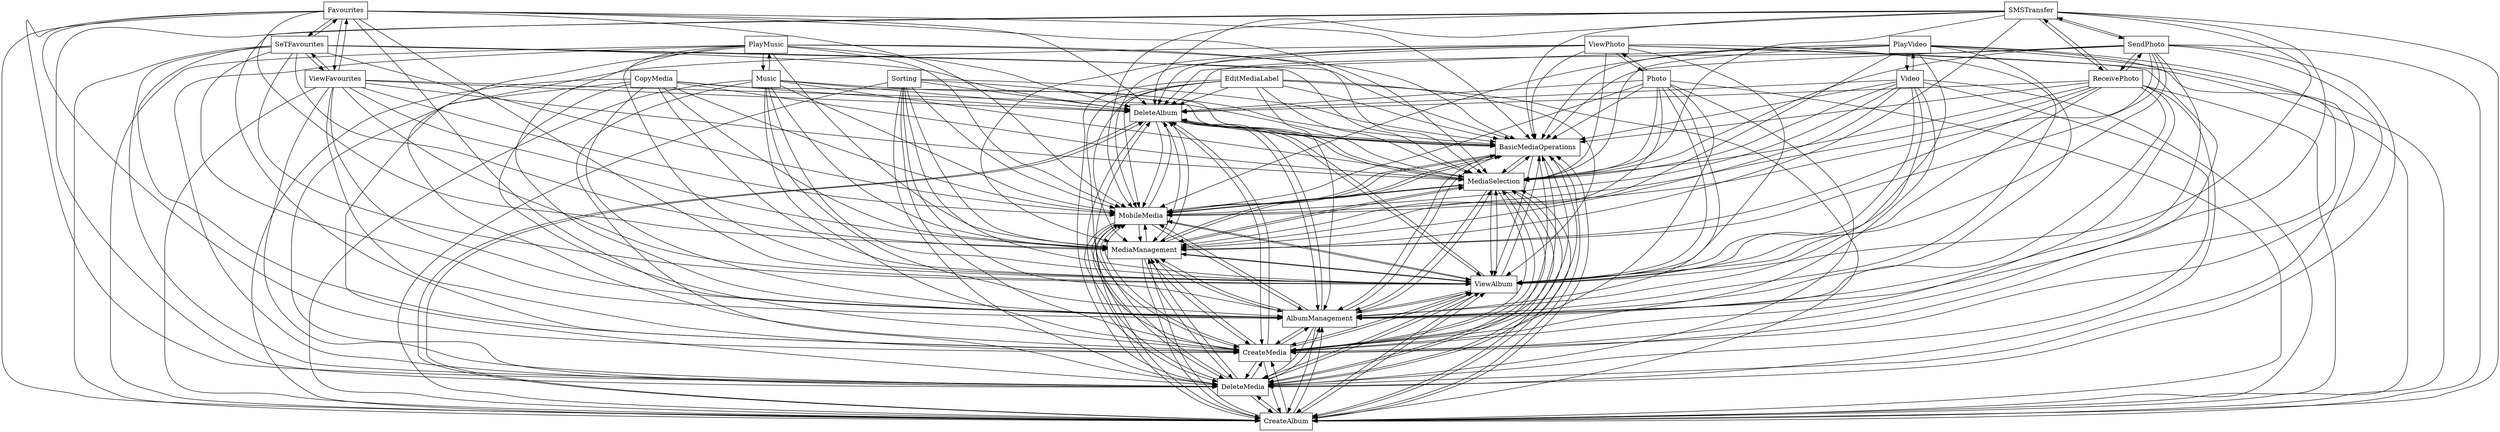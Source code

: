 digraph{
graph [rankdir=TB];
node [shape=box];
edge [arrowhead=normal];
0[label="DeleteAlbum",]
1[label="ViewPhoto",]
2[label="BasicMediaOperations",]
3[label="PlayMusic",]
4[label="CreateAlbum",]
5[label="SMSTransfer",]
6[label="Favourites",]
7[label="Sorting",]
8[label="Music",]
9[label="DeleteMedia",]
10[label="CreateMedia",]
11[label="SeTFavourites",]
12[label="CopyMedia",]
13[label="ViewFavourites",]
14[label="AlbumManagement",]
15[label="PlayVideo",]
16[label="SendPhoto",]
17[label="Photo",]
18[label="ViewAlbum",]
19[label="MediaManagement",]
20[label="MobileMedia",]
21[label="MediaSelection",]
22[label="EditMediaLabel",]
23[label="ReceivePhoto",]
24[label="Video",]
0->2[label="",]
0->4[label="",]
0->9[label="",]
0->10[label="",]
0->14[label="",]
0->18[label="",]
0->19[label="",]
0->20[label="",]
0->21[label="",]
1->0[label="",]
1->2[label="",]
1->4[label="",]
1->9[label="",]
1->10[label="",]
1->14[label="",]
1->17[label="",]
1->18[label="",]
1->19[label="",]
1->20[label="",]
1->21[label="",]
2->0[label="",]
2->4[label="",]
2->9[label="",]
2->10[label="",]
2->14[label="",]
2->18[label="",]
2->19[label="",]
2->20[label="",]
2->21[label="",]
3->0[label="",]
3->2[label="",]
3->4[label="",]
3->8[label="",]
3->9[label="",]
3->10[label="",]
3->14[label="",]
3->18[label="",]
3->19[label="",]
3->20[label="",]
3->21[label="",]
4->0[label="",]
4->2[label="",]
4->9[label="",]
4->10[label="",]
4->14[label="",]
4->18[label="",]
4->19[label="",]
4->20[label="",]
4->21[label="",]
5->0[label="",]
5->2[label="",]
5->4[label="",]
5->9[label="",]
5->10[label="",]
5->14[label="",]
5->16[label="",]
5->18[label="",]
5->19[label="",]
5->20[label="",]
5->21[label="",]
5->23[label="",]
6->0[label="",]
6->2[label="",]
6->4[label="",]
6->9[label="",]
6->10[label="",]
6->11[label="",]
6->13[label="",]
6->14[label="",]
6->18[label="",]
6->19[label="",]
6->20[label="",]
6->21[label="",]
7->0[label="",]
7->2[label="",]
7->4[label="",]
7->9[label="",]
7->10[label="",]
7->14[label="",]
7->18[label="",]
7->19[label="",]
7->20[label="",]
7->21[label="",]
8->0[label="",]
8->2[label="",]
8->3[label="",]
8->4[label="",]
8->9[label="",]
8->10[label="",]
8->14[label="",]
8->18[label="",]
8->19[label="",]
8->20[label="",]
8->21[label="",]
9->0[label="",]
9->2[label="",]
9->4[label="",]
9->10[label="",]
9->14[label="",]
9->18[label="",]
9->19[label="",]
9->20[label="",]
9->21[label="",]
10->0[label="",]
10->2[label="",]
10->4[label="",]
10->9[label="",]
10->14[label="",]
10->18[label="",]
10->19[label="",]
10->20[label="",]
10->21[label="",]
11->0[label="",]
11->2[label="",]
11->4[label="",]
11->6[label="",]
11->9[label="",]
11->10[label="",]
11->13[label="",]
11->14[label="",]
11->18[label="",]
11->19[label="",]
11->20[label="",]
11->21[label="",]
12->0[label="",]
12->2[label="",]
12->4[label="",]
12->9[label="",]
12->10[label="",]
12->14[label="",]
12->18[label="",]
12->19[label="",]
12->20[label="",]
12->21[label="",]
13->0[label="",]
13->2[label="",]
13->4[label="",]
13->6[label="",]
13->9[label="",]
13->10[label="",]
13->11[label="",]
13->14[label="",]
13->18[label="",]
13->19[label="",]
13->20[label="",]
13->21[label="",]
14->0[label="",]
14->2[label="",]
14->4[label="",]
14->9[label="",]
14->10[label="",]
14->18[label="",]
14->19[label="",]
14->20[label="",]
14->21[label="",]
15->0[label="",]
15->2[label="",]
15->4[label="",]
15->9[label="",]
15->10[label="",]
15->14[label="",]
15->18[label="",]
15->19[label="",]
15->20[label="",]
15->21[label="",]
15->24[label="",]
16->0[label="",]
16->2[label="",]
16->4[label="",]
16->5[label="",]
16->9[label="",]
16->10[label="",]
16->14[label="",]
16->18[label="",]
16->19[label="",]
16->20[label="",]
16->21[label="",]
16->23[label="",]
17->0[label="",]
17->1[label="",]
17->2[label="",]
17->4[label="",]
17->9[label="",]
17->10[label="",]
17->14[label="",]
17->18[label="",]
17->19[label="",]
17->20[label="",]
17->21[label="",]
18->0[label="",]
18->2[label="",]
18->4[label="",]
18->9[label="",]
18->10[label="",]
18->14[label="",]
18->19[label="",]
18->20[label="",]
18->21[label="",]
19->0[label="",]
19->2[label="",]
19->4[label="",]
19->9[label="",]
19->10[label="",]
19->14[label="",]
19->18[label="",]
19->20[label="",]
19->21[label="",]
20->0[label="",]
20->2[label="",]
20->4[label="",]
20->9[label="",]
20->10[label="",]
20->14[label="",]
20->18[label="",]
20->19[label="",]
20->21[label="",]
21->0[label="",]
21->2[label="",]
21->4[label="",]
21->9[label="",]
21->10[label="",]
21->14[label="",]
21->18[label="",]
21->19[label="",]
21->20[label="",]
22->0[label="",]
22->2[label="",]
22->4[label="",]
22->9[label="",]
22->10[label="",]
22->14[label="",]
22->18[label="",]
22->19[label="",]
22->20[label="",]
22->21[label="",]
23->0[label="",]
23->2[label="",]
23->4[label="",]
23->5[label="",]
23->9[label="",]
23->10[label="",]
23->14[label="",]
23->16[label="",]
23->18[label="",]
23->19[label="",]
23->20[label="",]
23->21[label="",]
24->0[label="",]
24->2[label="",]
24->4[label="",]
24->9[label="",]
24->10[label="",]
24->14[label="",]
24->15[label="",]
24->18[label="",]
24->19[label="",]
24->20[label="",]
24->21[label="",]
}
